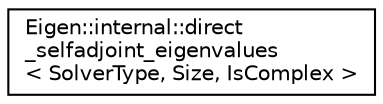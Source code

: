 digraph "Graphical Class Hierarchy"
{
  edge [fontname="Helvetica",fontsize="10",labelfontname="Helvetica",labelfontsize="10"];
  node [fontname="Helvetica",fontsize="10",shape=record];
  rankdir="LR";
  Node1 [label="Eigen::internal::direct\l_selfadjoint_eigenvalues\l\< SolverType, Size, IsComplex \>",height=0.2,width=0.4,color="black", fillcolor="white", style="filled",URL="$struct_eigen_1_1internal_1_1direct__selfadjoint__eigenvalues.html"];
}
